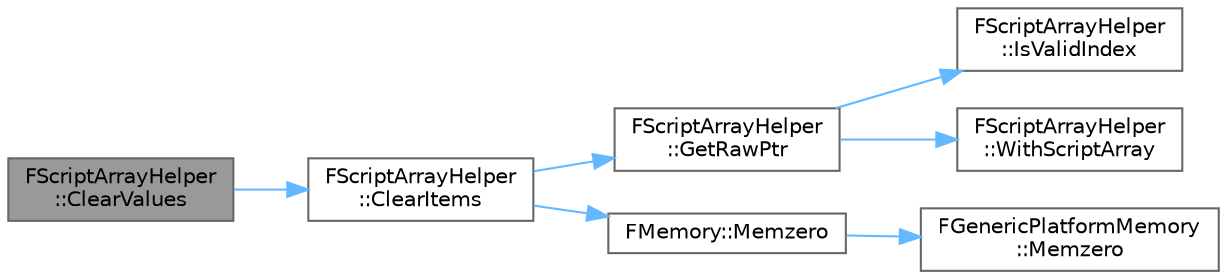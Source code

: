 digraph "FScriptArrayHelper::ClearValues"
{
 // INTERACTIVE_SVG=YES
 // LATEX_PDF_SIZE
  bgcolor="transparent";
  edge [fontname=Helvetica,fontsize=10,labelfontname=Helvetica,labelfontsize=10];
  node [fontname=Helvetica,fontsize=10,shape=box,height=0.2,width=0.4];
  rankdir="LR";
  Node1 [id="Node000001",label="FScriptArrayHelper\l::ClearValues",height=0.2,width=0.4,color="gray40", fillcolor="grey60", style="filled", fontcolor="black",tooltip="Clear values in the array."];
  Node1 -> Node2 [id="edge1_Node000001_Node000002",color="steelblue1",style="solid",tooltip=" "];
  Node2 [id="Node000002",label="FScriptArrayHelper\l::ClearItems",height=0.2,width=0.4,color="grey40", fillcolor="white", style="filled",URL="$dc/d07/classFScriptArrayHelper.html#a9c610b9ae3532b560854a6376ba87bb4",tooltip="Internal function to call into the property system to clear elements."];
  Node2 -> Node3 [id="edge2_Node000002_Node000003",color="steelblue1",style="solid",tooltip=" "];
  Node3 [id="Node000003",label="FScriptArrayHelper\l::GetRawPtr",height=0.2,width=0.4,color="grey40", fillcolor="white", style="filled",URL="$dc/d07/classFScriptArrayHelper.html#af2fee459722415f6a06393b32029e329",tooltip="Returns a uint8 pointer to an element in the array."];
  Node3 -> Node4 [id="edge3_Node000003_Node000004",color="steelblue1",style="solid",tooltip=" "];
  Node4 [id="Node000004",label="FScriptArrayHelper\l::IsValidIndex",height=0.2,width=0.4,color="grey40", fillcolor="white", style="filled",URL="$dc/d07/classFScriptArrayHelper.html#a56bf562cc3e4dd087de43bdd7d3c13d5",tooltip="Index range check."];
  Node3 -> Node5 [id="edge4_Node000003_Node000005",color="steelblue1",style="solid",tooltip=" "];
  Node5 [id="Node000005",label="FScriptArrayHelper\l::WithScriptArray",height=0.2,width=0.4,color="grey40", fillcolor="white", style="filled",URL="$dc/d07/classFScriptArrayHelper.html#a26bf8b2b29c65b66f8c552913b961209",tooltip=" "];
  Node2 -> Node6 [id="edge5_Node000002_Node000006",color="steelblue1",style="solid",tooltip=" "];
  Node6 [id="Node000006",label="FMemory::Memzero",height=0.2,width=0.4,color="grey40", fillcolor="white", style="filled",URL="$de/d4a/structFMemory.html#a0604bcc0825d833d31f8fbe97c8fce85",tooltip=" "];
  Node6 -> Node7 [id="edge6_Node000006_Node000007",color="steelblue1",style="solid",tooltip=" "];
  Node7 [id="Node000007",label="FGenericPlatformMemory\l::Memzero",height=0.2,width=0.4,color="grey40", fillcolor="white", style="filled",URL="$d3/dfd/structFGenericPlatformMemory.html#a47a70c53809a3610287304eb64c4cd57",tooltip=" "];
}
